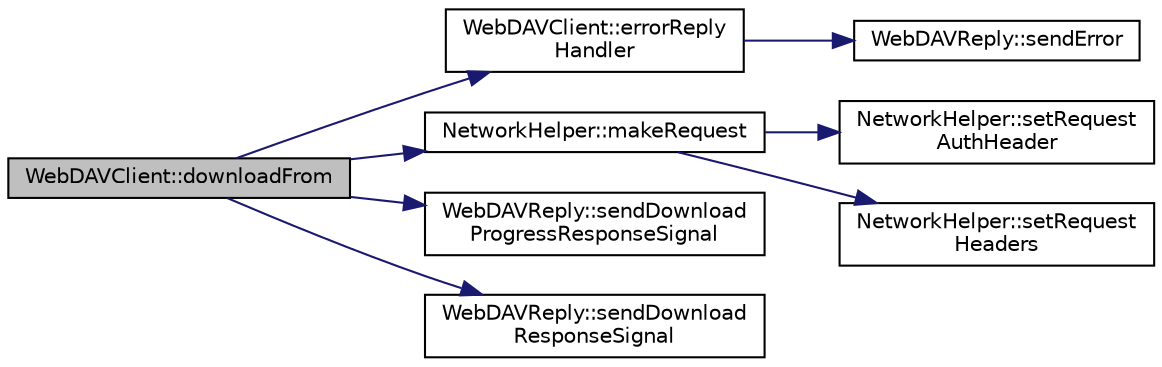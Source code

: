 digraph "WebDAVClient::downloadFrom"
{
 // INTERACTIVE_SVG=YES
 // LATEX_PDF_SIZE
  edge [fontname="Helvetica",fontsize="10",labelfontname="Helvetica",labelfontsize="10"];
  node [fontname="Helvetica",fontsize="10",shape=record];
  rankdir="LR";
  Node38 [label="WebDAVClient::downloadFrom",height=0.2,width=0.4,color="black", fillcolor="grey75", style="filled", fontcolor="black",tooltip=" "];
  Node38 -> Node39 [color="midnightblue",fontsize="10",style="solid",fontname="Helvetica"];
  Node39 [label="WebDAVClient::errorReply\lHandler",height=0.2,width=0.4,color="black", fillcolor="white", style="filled",URL="$class_web_d_a_v_client.html#a7c55b87f2da54a454ccd736033586ae4",tooltip=" "];
  Node39 -> Node40 [color="midnightblue",fontsize="10",style="solid",fontname="Helvetica"];
  Node40 [label="WebDAVReply::sendError",height=0.2,width=0.4,color="black", fillcolor="white", style="filled",URL="$class_web_d_a_v_reply.html#af2e9887105f9555aeb6d74ca45995d7a",tooltip=" "];
  Node38 -> Node41 [color="midnightblue",fontsize="10",style="solid",fontname="Helvetica"];
  Node41 [label="NetworkHelper::makeRequest",height=0.2,width=0.4,color="black", fillcolor="white", style="filled",URL="$class_network_helper.html#ae02921e158bb6478658d3326dd73ad0a",tooltip=" "];
  Node41 -> Node42 [color="midnightblue",fontsize="10",style="solid",fontname="Helvetica"];
  Node42 [label="NetworkHelper::setRequest\lAuthHeader",height=0.2,width=0.4,color="black", fillcolor="white", style="filled",URL="$class_network_helper.html#a399431d07f53fe9d51de9cc8feb82870",tooltip=" "];
  Node41 -> Node43 [color="midnightblue",fontsize="10",style="solid",fontname="Helvetica"];
  Node43 [label="NetworkHelper::setRequest\lHeaders",height=0.2,width=0.4,color="black", fillcolor="white", style="filled",URL="$class_network_helper.html#acd2024e4fdc4c63c6b3d159f834a5b7d",tooltip=" "];
  Node38 -> Node44 [color="midnightblue",fontsize="10",style="solid",fontname="Helvetica"];
  Node44 [label="WebDAVReply::sendDownload\lProgressResponseSignal",height=0.2,width=0.4,color="black", fillcolor="white", style="filled",URL="$class_web_d_a_v_reply.html#ad28189810097510841d929f5170ca290",tooltip=" "];
  Node38 -> Node45 [color="midnightblue",fontsize="10",style="solid",fontname="Helvetica"];
  Node45 [label="WebDAVReply::sendDownload\lResponseSignal",height=0.2,width=0.4,color="black", fillcolor="white", style="filled",URL="$class_web_d_a_v_reply.html#aebfa28f91c1749d54cffc65e146dd9d0",tooltip=" "];
}
